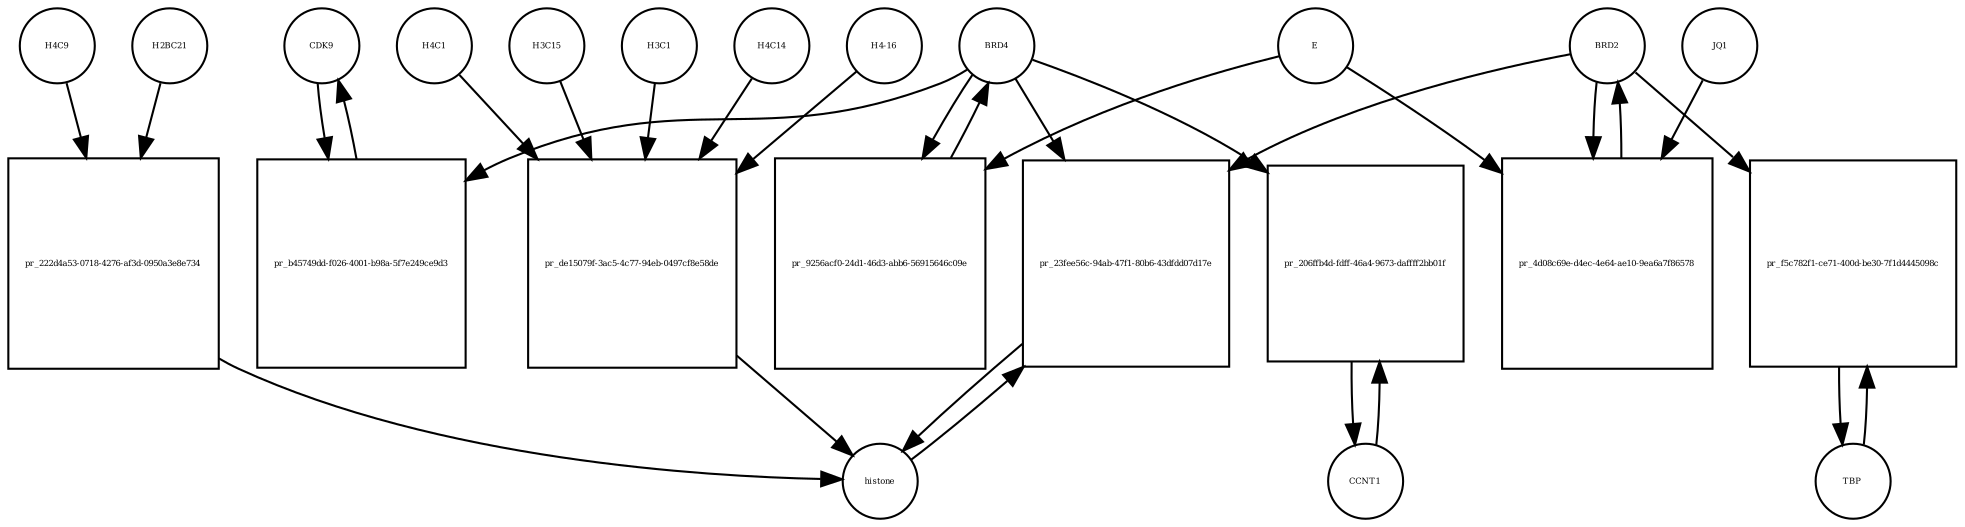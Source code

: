 strict digraph  {
CDK9 [annotation="", bipartite=0, cls=macromolecule, fontsize=4, label=CDK9, shape=circle];
"pr_b45749dd-f026-4001-b98a-5f7e249ce9d3" [annotation="", bipartite=1, cls=process, fontsize=4, label="pr_b45749dd-f026-4001-b98a-5f7e249ce9d3", shape=square];
BRD4 [annotation="", bipartite=0, cls=macromolecule, fontsize=4, label=BRD4, shape=circle];
CCNT1 [annotation="", bipartite=0, cls=macromolecule, fontsize=4, label=CCNT1, shape=circle];
"pr_206ffb4d-fdff-46a4-9673-daffff2bb01f" [annotation="", bipartite=1, cls=process, fontsize=4, label="pr_206ffb4d-fdff-46a4-9673-daffff2bb01f", shape=square];
histone [annotation="", bipartite=0, cls=complex, fontsize=4, label=histone, shape=circle];
"pr_23fee56c-94ab-47f1-80b6-43dfdd07d17e" [annotation="", bipartite=1, cls=process, fontsize=4, label="pr_23fee56c-94ab-47f1-80b6-43dfdd07d17e", shape=square];
BRD2 [annotation="", bipartite=0, cls=macromolecule, fontsize=4, label=BRD2, shape=circle];
"pr_9256acf0-24d1-46d3-abb6-56915646c09e" [annotation="", bipartite=1, cls=process, fontsize=4, label="pr_9256acf0-24d1-46d3-abb6-56915646c09e", shape=square];
E [annotation=urn_miriam_ncbiprotein_BCD58755, bipartite=0, cls=macromolecule, fontsize=4, label=E, shape=circle];
H4C14 [annotation="", bipartite=0, cls=macromolecule, fontsize=4, label=H4C14, shape=circle];
"pr_de15079f-3ac5-4c77-94eb-0497cf8e58de" [annotation="", bipartite=1, cls=process, fontsize=4, label="pr_de15079f-3ac5-4c77-94eb-0497cf8e58de", shape=square];
"H4-16" [annotation="", bipartite=0, cls=macromolecule, fontsize=4, label="H4-16", shape=circle];
H4C1 [annotation="", bipartite=0, cls=macromolecule, fontsize=4, label=H4C1, shape=circle];
H3C15 [annotation="", bipartite=0, cls=macromolecule, fontsize=4, label=H3C15, shape=circle];
H3C1 [annotation="", bipartite=0, cls=macromolecule, fontsize=4, label=H3C1, shape=circle];
"pr_4d08c69e-d4ec-4e64-ae10-9ea6a7f86578" [annotation="", bipartite=1, cls=process, fontsize=4, label="pr_4d08c69e-d4ec-4e64-ae10-9ea6a7f86578", shape=square];
JQ1 [annotation="", bipartite=0, cls=macromolecule, fontsize=4, label=JQ1, shape=circle];
TBP [annotation="", bipartite=0, cls=macromolecule, fontsize=4, label=TBP, shape=circle];
"pr_f5c782f1-ce71-400d-be30-7f1d4445098c" [annotation="", bipartite=1, cls=process, fontsize=4, label="pr_f5c782f1-ce71-400d-be30-7f1d4445098c", shape=square];
H4C9 [annotation="", bipartite=0, cls=macromolecule, fontsize=4, label=H4C9, shape=circle];
"pr_222d4a53-0718-4276-af3d-0950a3e8e734" [annotation="", bipartite=1, cls=process, fontsize=4, label="pr_222d4a53-0718-4276-af3d-0950a3e8e734", shape=square];
H2BC21 [annotation="", bipartite=0, cls=macromolecule, fontsize=4, label=H2BC21, shape=circle];
CDK9 -> "pr_b45749dd-f026-4001-b98a-5f7e249ce9d3"  [annotation="", interaction_type=consumption];
"pr_b45749dd-f026-4001-b98a-5f7e249ce9d3" -> CDK9  [annotation="", interaction_type=production];
BRD4 -> "pr_b45749dd-f026-4001-b98a-5f7e249ce9d3"  [annotation=urn_miriam_taxonomy_10090, interaction_type=catalysis];
BRD4 -> "pr_206ffb4d-fdff-46a4-9673-daffff2bb01f"  [annotation="", interaction_type=catalysis];
BRD4 -> "pr_23fee56c-94ab-47f1-80b6-43dfdd07d17e"  [annotation="urn_miriam_doi_10.1038%2Fnsmb.3228.|urn_miriam_doi_10.1016%2Fj.molcel.2008.01.018", interaction_type=catalysis];
BRD4 -> "pr_9256acf0-24d1-46d3-abb6-56915646c09e"  [annotation="", interaction_type=consumption];
CCNT1 -> "pr_206ffb4d-fdff-46a4-9673-daffff2bb01f"  [annotation="", interaction_type=consumption];
"pr_206ffb4d-fdff-46a4-9673-daffff2bb01f" -> CCNT1  [annotation="", interaction_type=production];
histone -> "pr_23fee56c-94ab-47f1-80b6-43dfdd07d17e"  [annotation="", interaction_type=consumption];
"pr_23fee56c-94ab-47f1-80b6-43dfdd07d17e" -> histone  [annotation="", interaction_type=production];
BRD2 -> "pr_23fee56c-94ab-47f1-80b6-43dfdd07d17e"  [annotation="urn_miriam_doi_10.1038%2Fnsmb.3228.|urn_miriam_doi_10.1016%2Fj.molcel.2008.01.018", interaction_type=catalysis];
BRD2 -> "pr_4d08c69e-d4ec-4e64-ae10-9ea6a7f86578"  [annotation="", interaction_type=consumption];
BRD2 -> "pr_f5c782f1-ce71-400d-be30-7f1d4445098c"  [annotation="urn_miriam_doi_10.1007%2Fs11010-006-9223-6", interaction_type=catalysis];
"pr_9256acf0-24d1-46d3-abb6-56915646c09e" -> BRD4  [annotation="", interaction_type=production];
E -> "pr_9256acf0-24d1-46d3-abb6-56915646c09e"  [annotation="urn_miriam_doi_10.1038%2Fs41586-020-2286-9", interaction_type=inhibition];
E -> "pr_4d08c69e-d4ec-4e64-ae10-9ea6a7f86578"  [annotation="urn_miriam_doi_10.1038%2Fs41586-020-2286-9|urn_miriam_doi_10.1080%2F15592294.2018.1469891", interaction_type=inhibition];
H4C14 -> "pr_de15079f-3ac5-4c77-94eb-0497cf8e58de"  [annotation="", interaction_type=consumption];
"pr_de15079f-3ac5-4c77-94eb-0497cf8e58de" -> histone  [annotation="", interaction_type=production];
"H4-16" -> "pr_de15079f-3ac5-4c77-94eb-0497cf8e58de"  [annotation="", interaction_type=consumption];
H4C1 -> "pr_de15079f-3ac5-4c77-94eb-0497cf8e58de"  [annotation="", interaction_type=consumption];
H3C15 -> "pr_de15079f-3ac5-4c77-94eb-0497cf8e58de"  [annotation="", interaction_type=consumption];
H3C1 -> "pr_de15079f-3ac5-4c77-94eb-0497cf8e58de"  [annotation="", interaction_type=consumption];
"pr_4d08c69e-d4ec-4e64-ae10-9ea6a7f86578" -> BRD2  [annotation="", interaction_type=production];
JQ1 -> "pr_4d08c69e-d4ec-4e64-ae10-9ea6a7f86578"  [annotation="urn_miriam_doi_10.1038%2Fs41586-020-2286-9|urn_miriam_doi_10.1080%2F15592294.2018.1469891", interaction_type=inhibition];
TBP -> "pr_f5c782f1-ce71-400d-be30-7f1d4445098c"  [annotation="", interaction_type=consumption];
"pr_f5c782f1-ce71-400d-be30-7f1d4445098c" -> TBP  [annotation="", interaction_type=production];
H4C9 -> "pr_222d4a53-0718-4276-af3d-0950a3e8e734"  [annotation="", interaction_type=consumption];
"pr_222d4a53-0718-4276-af3d-0950a3e8e734" -> histone  [annotation="", interaction_type=production];
H2BC21 -> "pr_222d4a53-0718-4276-af3d-0950a3e8e734"  [annotation="", interaction_type=consumption];
}
